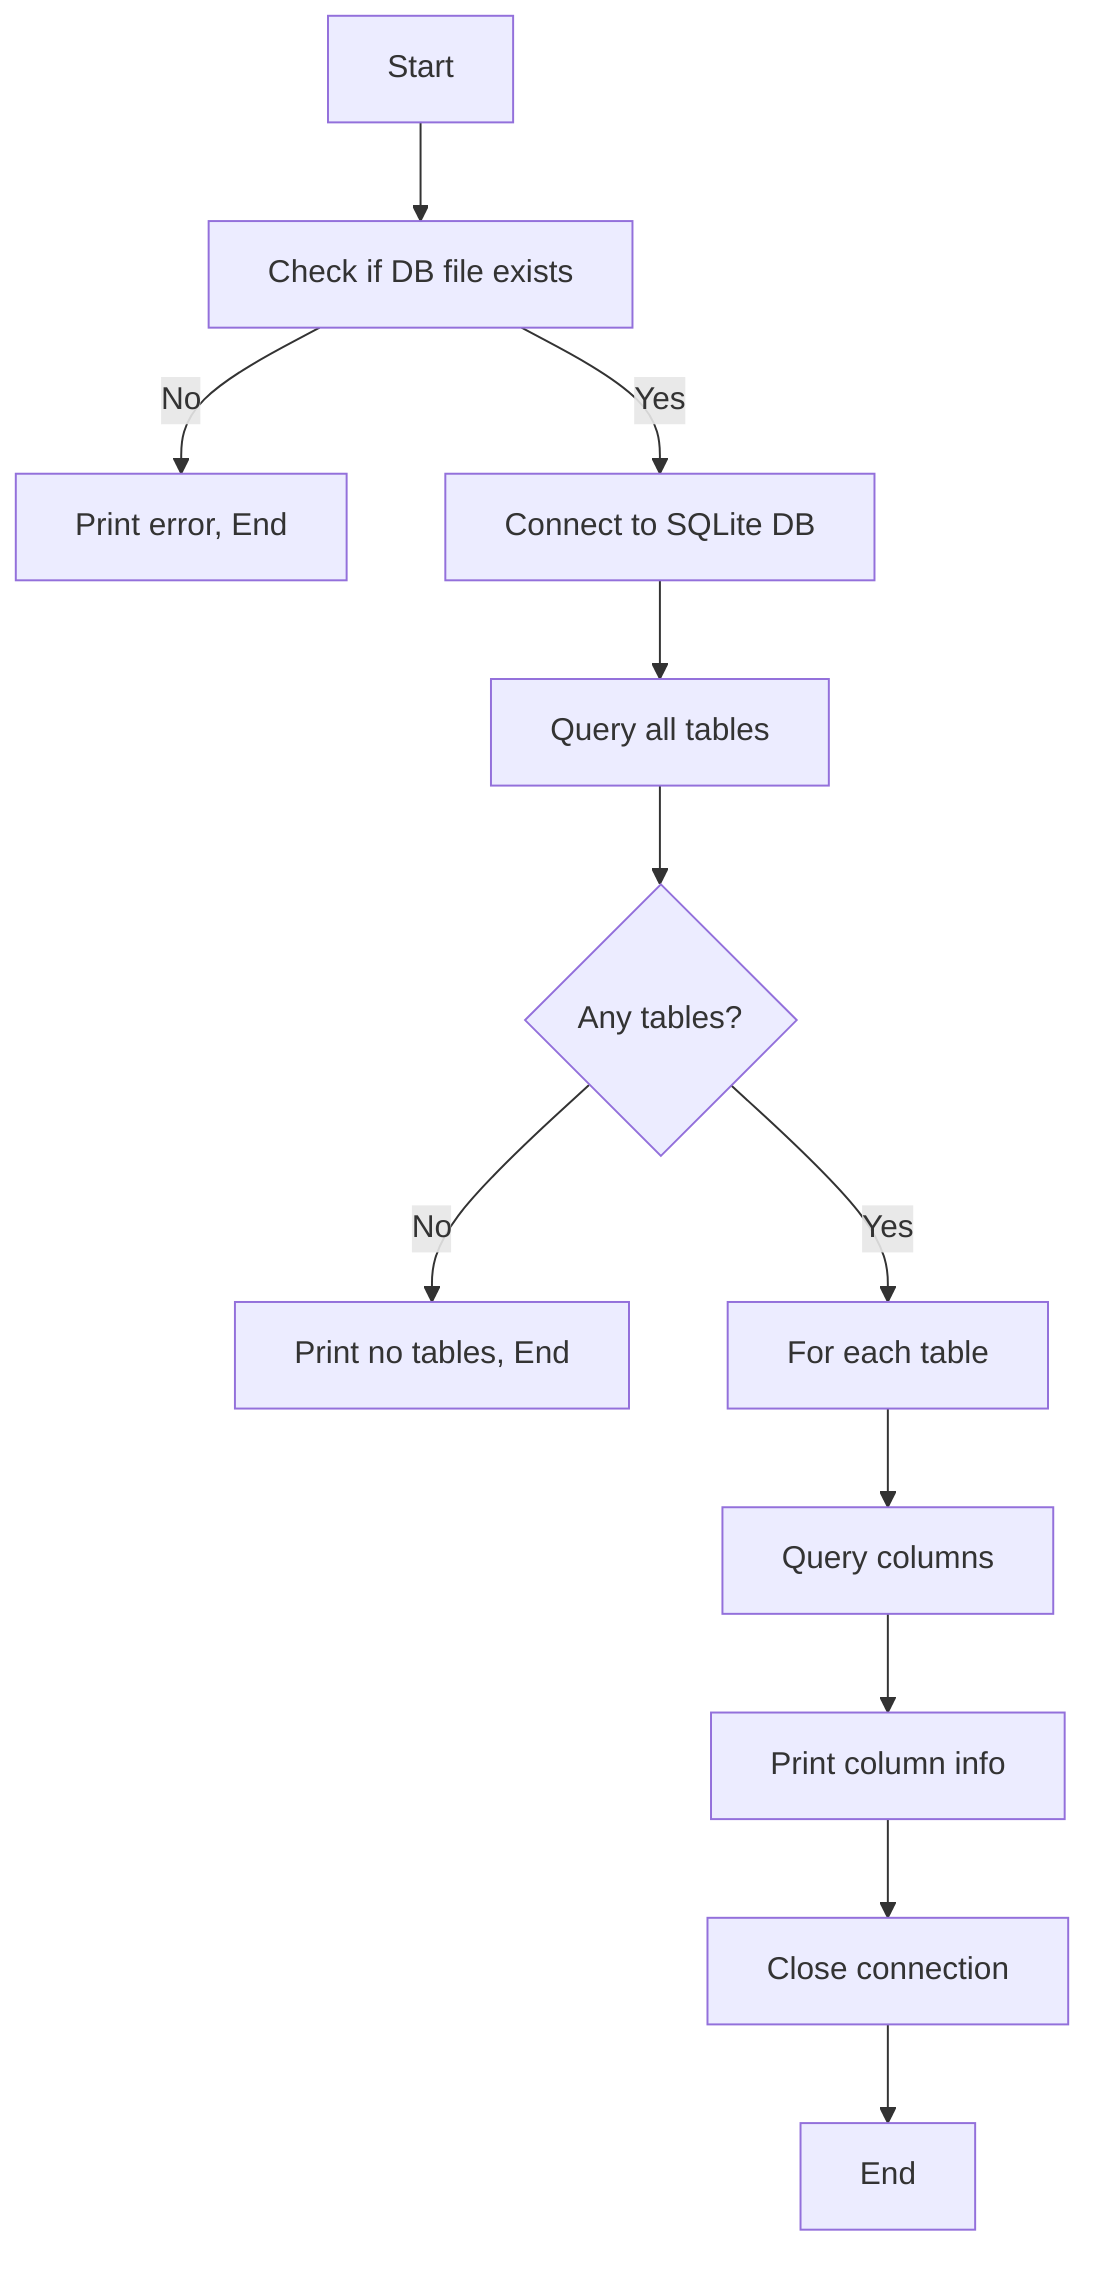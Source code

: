 %% inspect_db_schema.py - Mermaid Flowchart
flowchart TD
    A[Start] --> B[Check if DB file exists]
    B -- No --> C[Print error, End]
    B -- Yes --> D[Connect to SQLite DB]
    D --> E[Query all tables]
    E --> F{Any tables?}
    F -- No --> G[Print no tables, End]
    F -- Yes --> H[For each table]
    H --> I[Query columns]
    I --> J[Print column info]
    J --> K[Close connection]
    K --> L[End]